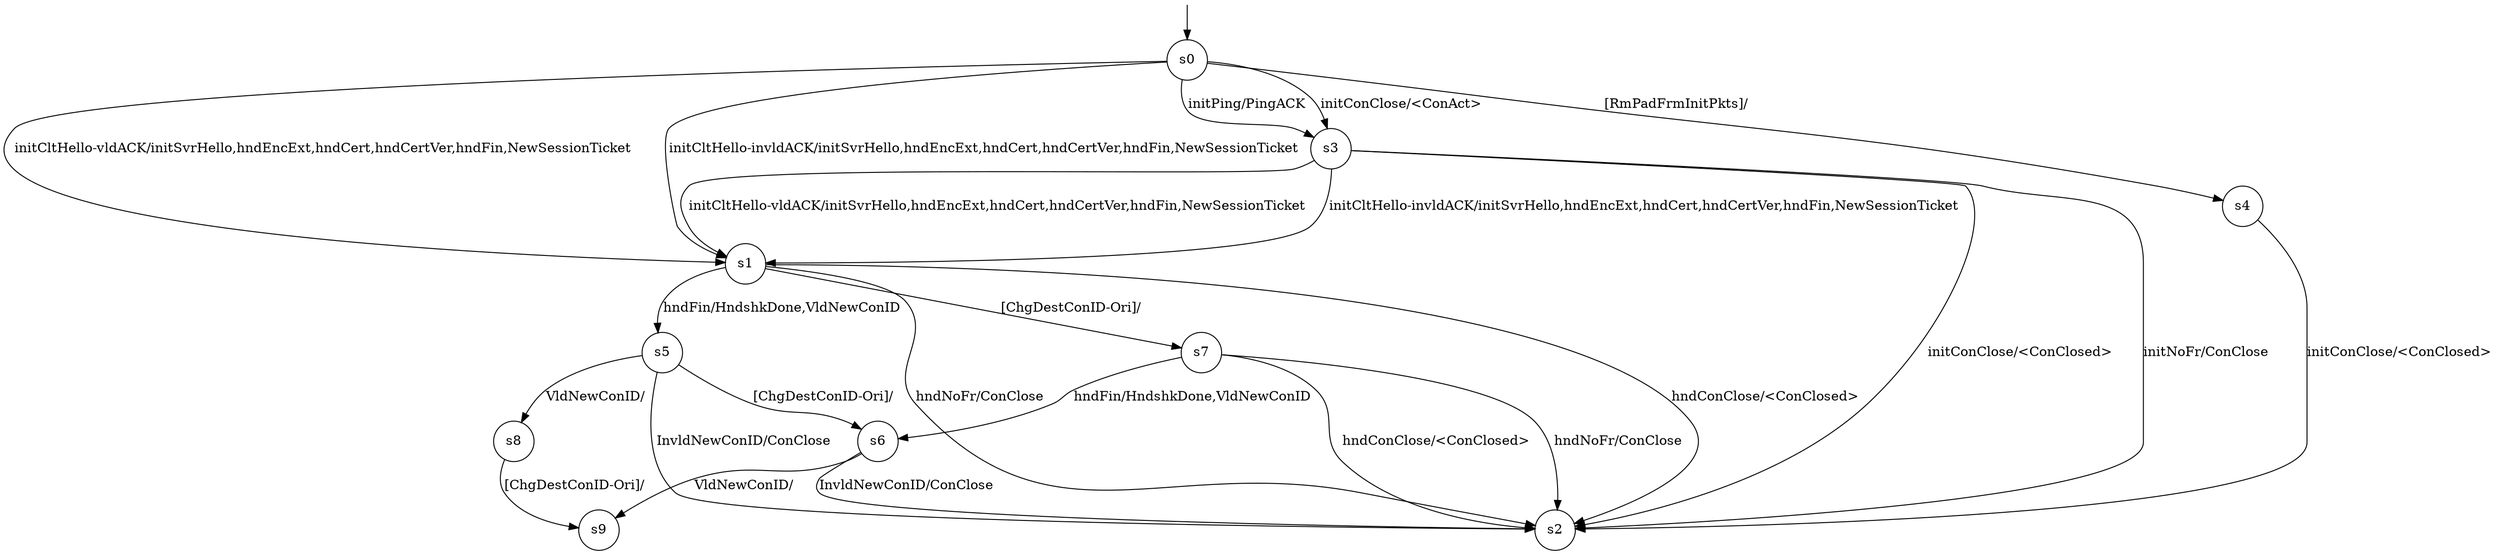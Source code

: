 digraph g {

s0 [shape="circle" label="s0"];
s1 [shape="circle" label="s1"];
s2 [shape="circle" label="s2"];
s3 [shape="circle" label="s3"];
s4 [shape="circle" label="s4"];
s5 [shape="circle" label="s5"];
s6 [shape="circle" label="s6"];
s7 [shape="circle" label="s7"];
s8 [shape="circle" label="s8"];
s9 [shape="circle" label="s9"];
s0 -> s3 [label="initPing/PingACK "];
s0 -> s3 [label="initConClose/<ConAct> "];
s0 -> s1 [label="initCltHello-vldACK/initSvrHello,hndEncExt,hndCert,hndCertVer,hndFin,NewSessionTicket "];
s0 -> s1 [label="initCltHello-invldACK/initSvrHello,hndEncExt,hndCert,hndCertVer,hndFin,NewSessionTicket "];
s0 -> s4 [label="[RmPadFrmInitPkts]/ "];
s1 -> s5 [label="hndFin/HndshkDone,VldNewConID "];
s1 -> s2 [label="hndConClose/<ConClosed> "];
s1 -> s2 [label="hndNoFr/ConClose "];
s1 -> s7 [label="[ChgDestConID-Ori]/ "];
s3 -> s2 [label="initConClose/<ConClosed> "];
s3 -> s1 [label="initCltHello-vldACK/initSvrHello,hndEncExt,hndCert,hndCertVer,hndFin,NewSessionTicket "];
s3 -> s1 [label="initCltHello-invldACK/initSvrHello,hndEncExt,hndCert,hndCertVer,hndFin,NewSessionTicket "];
s3 -> s2 [label="initNoFr/ConClose "];
s4 -> s2 [label="initConClose/<ConClosed> "];
s5 -> s8 [label="VldNewConID/ "];
s5 -> s2 [label="InvldNewConID/ConClose "];
s5 -> s6 [label="[ChgDestConID-Ori]/ "];
s6 -> s9 [label="VldNewConID/ "];
s6 -> s2 [label="InvldNewConID/ConClose "];
s7 -> s6 [label="hndFin/HndshkDone,VldNewConID "];
s7 -> s2 [label="hndConClose/<ConClosed> "];
s7 -> s2 [label="hndNoFr/ConClose "];
s8 -> s9 [label="[ChgDestConID-Ori]/ "];

__start0 [label="" shape="none" width="0" height="0"];
__start0 -> s0;

}
